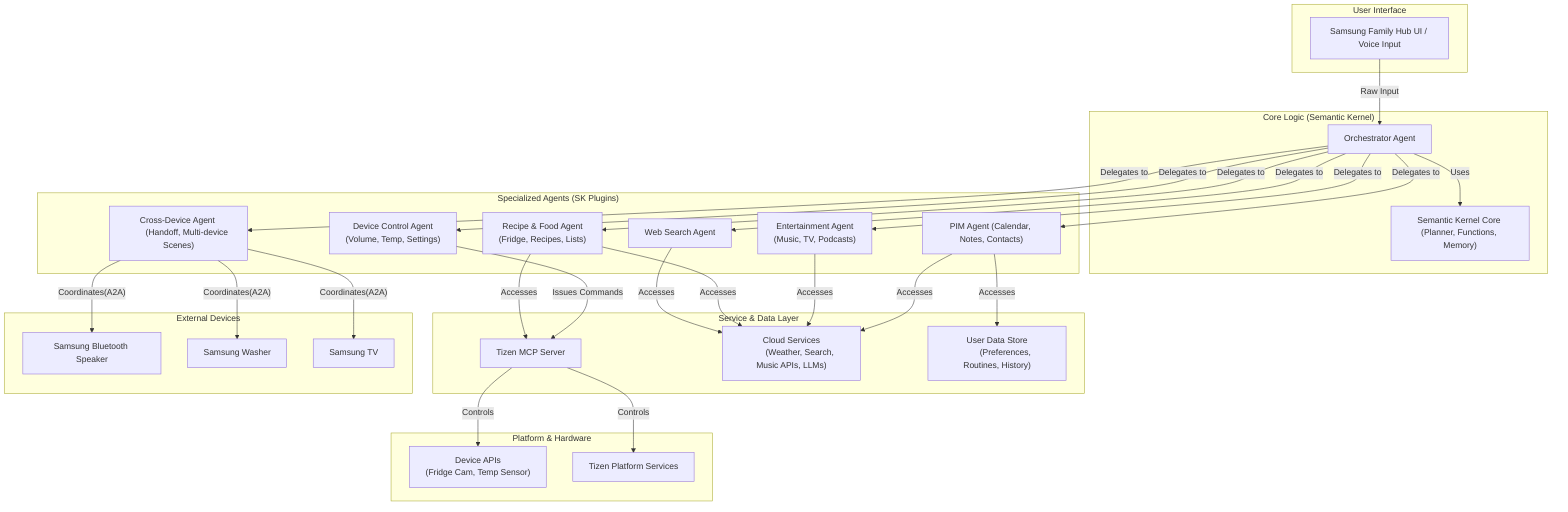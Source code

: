 graph TD
    subgraph User_Interface["User Interface"]
        UI[Samsung Family Hub UI / Voice Input]
    end

    subgraph Core_Logic["Core Logic (Semantic Kernel)"]
        Orchestrator[Orchestrator Agent]
        SK_Core["Semantic Kernel Core (Planner, Functions, Memory)"]
        Orchestrator -- Uses --> SK_Core
    end

    subgraph Specialized_Agents["Specialized Agents (SK Plugins)"]
        PIM_Agent["PIM Agent (Calendar, Notes, Contacts)"]
        Entertainment_Agent["Entertainment Agent 
        (Music, TV, Podcasts)"]
        Recipe_Food_Agent["Recipe & Food Agent 
        (Fridge, Recipes, Lists)"]
        Device_Control_Agent["Device Control Agent 
        (Volume, Temp, Settings)"]
        Cross_Device_Agent["Cross-Device Agent 
        (Handoff, Multi-device Scenes)"]
        Web_Search_Agent[Web Search Agent]
    end

    subgraph Service_Data["Service & Data Layer"]
        Tizen_MCP[Tizen MCP Server]
        Cloud_Services["Cloud Services
        (Weather, Search, Music APIs, LLMs)"]
        UserDataStore["User Data Store
        (Preferences, Routines, History)"]
    end

    subgraph Platform_Hardware["Platform & Hardware"]
        Device_APIs["Device APIs 
        (Fridge Cam, Temp Sensor)"]
        Platform_Services[Tizen Platform Services]
    end

    subgraph External_Devices["External Devices"]
        BT_Speaker[Samsung Bluetooth Speaker]
        Waher[Samsung Washer]
        TV[Samsung TV]
    end

    %% Connections
    UI -- Raw Input --> Orchestrator
    Orchestrator -- Delegates to --> PIM_Agent
    Orchestrator -- Delegates to --> Entertainment_Agent
    Orchestrator -- Delegates to --> Recipe_Food_Agent
    Orchestrator -- Delegates to --> Device_Control_Agent
    Orchestrator -- Delegates to --> Cross_Device_Agent
    Orchestrator -- Delegates to --> Web_Search_Agent

    Device_Control_Agent -- Issues Commands --> Tizen_MCP
    Recipe_Food_Agent -- Accesses --> Tizen_MCP
    Tizen_MCP -- Controls --> Device_APIs
    Tizen_MCP -- Controls --> Platform_Services

    PIM_Agent -- Accesses --> UserDataStore
    PIM_Agent -- Accesses --> Cloud_Services
    Entertainment_Agent -- Accesses --> Cloud_Services
    Recipe_Food_Agent -- Accesses --> Cloud_Services
    Web_Search_Agent -- Accesses --> Cloud_Services

    Cross_Device_Agent -- Coordinates(A2A) --> TV
    Cross_Device_Agent -- Coordinates(A2A) --> BT_Speaker
    Cross_Device_Agent -- Coordinates(A2A) --> Waher